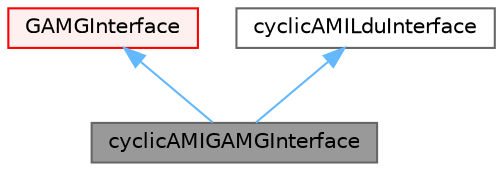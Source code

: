 digraph "cyclicAMIGAMGInterface"
{
 // LATEX_PDF_SIZE
  bgcolor="transparent";
  edge [fontname=Helvetica,fontsize=10,labelfontname=Helvetica,labelfontsize=10];
  node [fontname=Helvetica,fontsize=10,shape=box,height=0.2,width=0.4];
  Node1 [id="Node000001",label="cyclicAMIGAMGInterface",height=0.2,width=0.4,color="gray40", fillcolor="grey60", style="filled", fontcolor="black",tooltip="GAMG agglomerated cyclic AMI interface."];
  Node2 -> Node1 [id="edge1_Node000001_Node000002",dir="back",color="steelblue1",style="solid",tooltip=" "];
  Node2 [id="Node000002",label="GAMGInterface",height=0.2,width=0.4,color="red", fillcolor="#FFF0F0", style="filled",URL="$classFoam_1_1GAMGInterface.html",tooltip="Abstract base class for GAMG agglomerated interfaces."];
  Node9 -> Node1 [id="edge2_Node000001_Node000009",dir="back",color="steelblue1",style="solid",tooltip=" "];
  Node9 [id="Node000009",label="cyclicAMILduInterface",height=0.2,width=0.4,color="gray40", fillcolor="white", style="filled",URL="$classFoam_1_1cyclicAMILduInterface.html",tooltip="An abstract base class for cyclic AMI coupled interfaces."];
}
